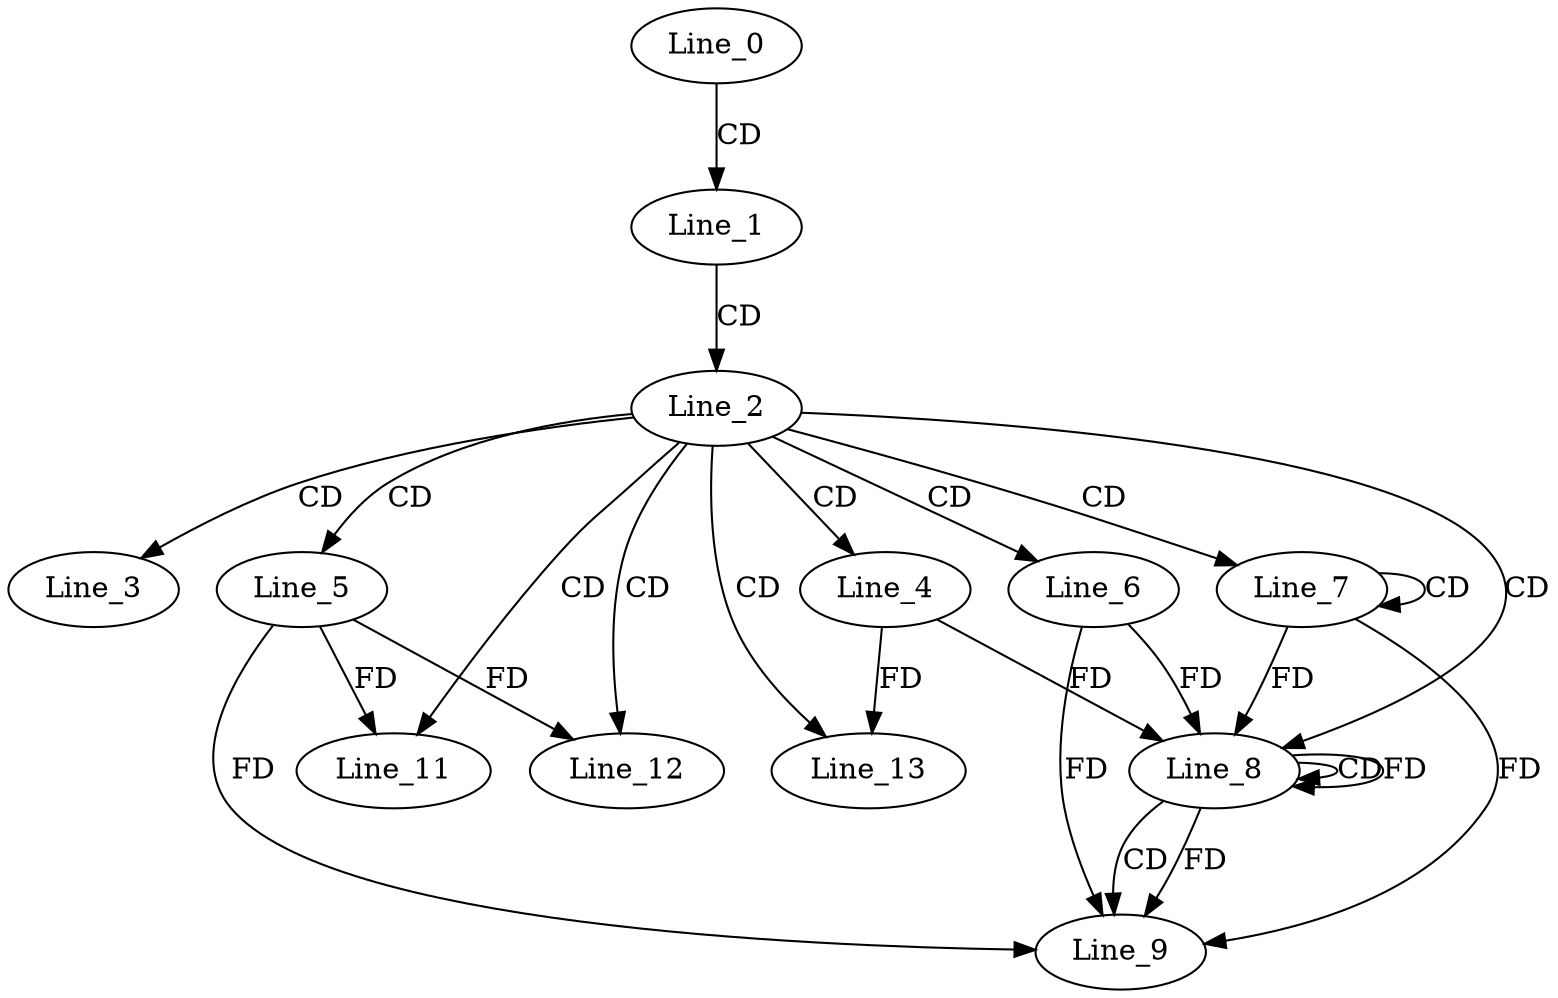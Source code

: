 digraph G {
  Line_0;
  Line_1;
  Line_2;
  Line_3;
  Line_3;
  Line_4;
  Line_5;
  Line_6;
  Line_7;
  Line_7;
  Line_8;
  Line_8;
  Line_8;
  Line_9;
  Line_11;
  Line_12;
  Line_13;
  Line_0 -> Line_1 [ label="CD" ];
  Line_1 -> Line_2 [ label="CD" ];
  Line_2 -> Line_3 [ label="CD" ];
  Line_2 -> Line_4 [ label="CD" ];
  Line_2 -> Line_5 [ label="CD" ];
  Line_2 -> Line_6 [ label="CD" ];
  Line_2 -> Line_7 [ label="CD" ];
  Line_7 -> Line_7 [ label="CD" ];
  Line_2 -> Line_8 [ label="CD" ];
  Line_8 -> Line_8 [ label="CD" ];
  Line_8 -> Line_8 [ label="FD" ];
  Line_7 -> Line_8 [ label="FD" ];
  Line_4 -> Line_8 [ label="FD" ];
  Line_6 -> Line_8 [ label="FD" ];
  Line_8 -> Line_9 [ label="CD" ];
  Line_5 -> Line_9 [ label="FD" ];
  Line_6 -> Line_9 [ label="FD" ];
  Line_8 -> Line_9 [ label="FD" ];
  Line_7 -> Line_9 [ label="FD" ];
  Line_2 -> Line_11 [ label="CD" ];
  Line_5 -> Line_11 [ label="FD" ];
  Line_2 -> Line_12 [ label="CD" ];
  Line_5 -> Line_12 [ label="FD" ];
  Line_2 -> Line_13 [ label="CD" ];
  Line_4 -> Line_13 [ label="FD" ];
}
